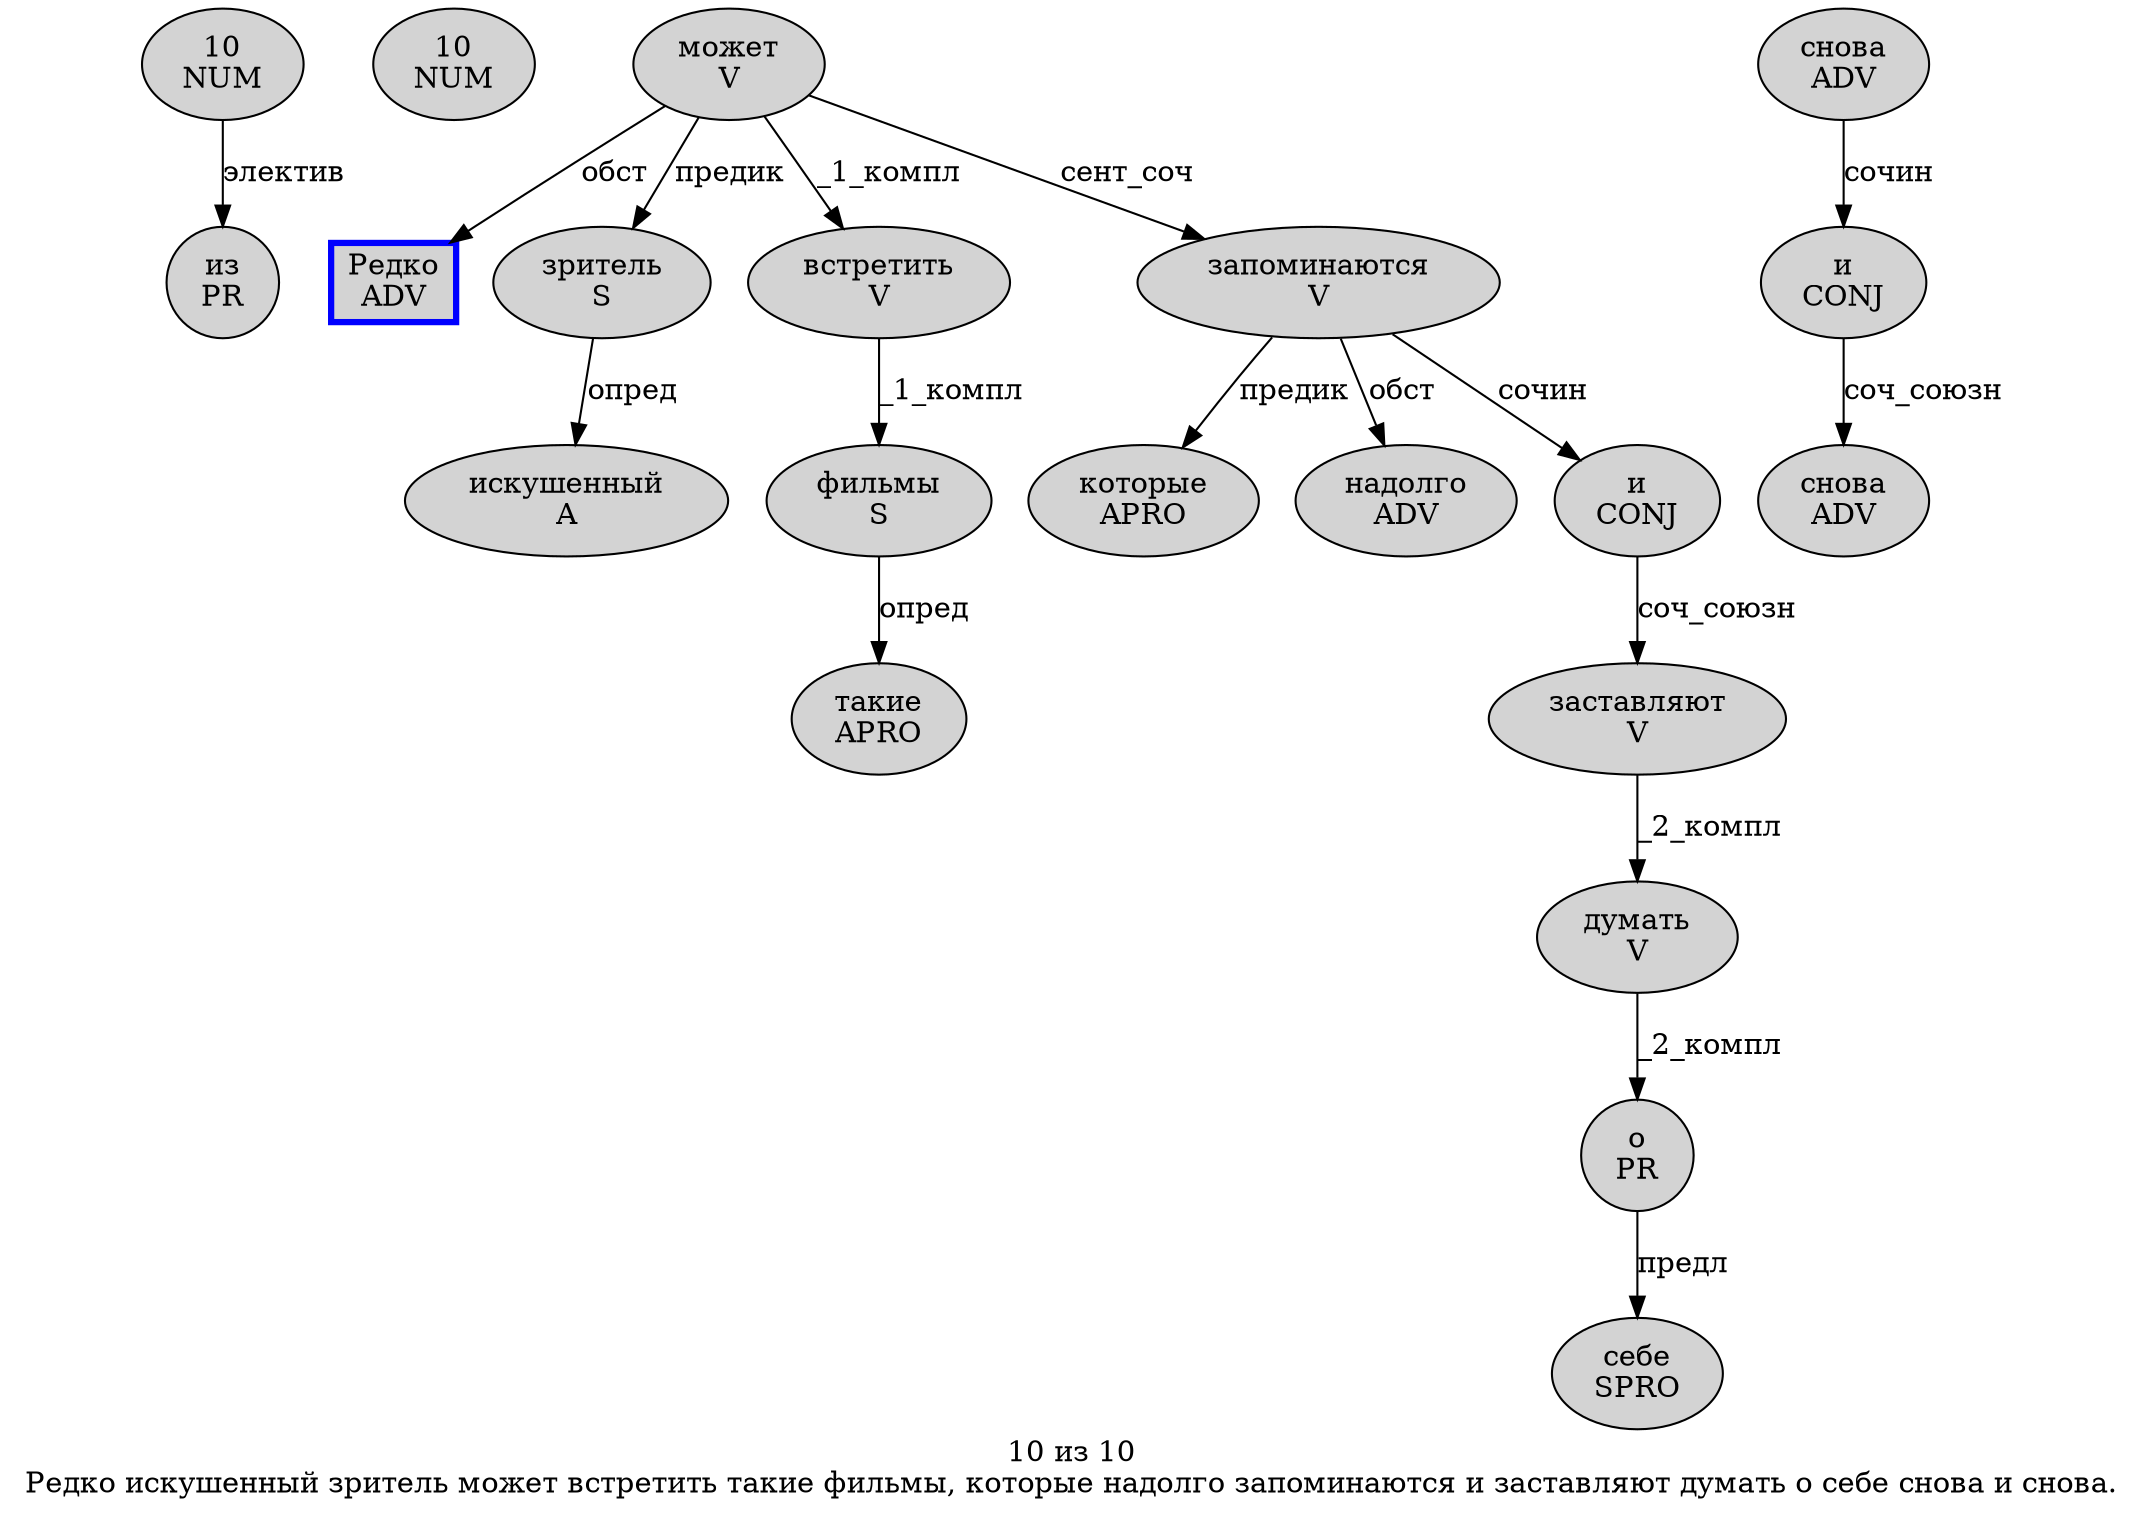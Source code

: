 digraph SENTENCE_570 {
	graph [label="10 из 10
Редко искушенный зритель может встретить такие фильмы, которые надолго запоминаются и заставляют думать о себе снова и снова."]
	node [style=filled]
		0 [label="10
NUM" color="" fillcolor=lightgray penwidth=1 shape=ellipse]
		1 [label="из
PR" color="" fillcolor=lightgray penwidth=1 shape=ellipse]
		2 [label="10
NUM" color="" fillcolor=lightgray penwidth=1 shape=ellipse]
		3 [label="Редко
ADV" color=blue fillcolor=lightgray penwidth=3 shape=box]
		4 [label="искушенный
A" color="" fillcolor=lightgray penwidth=1 shape=ellipse]
		5 [label="зритель
S" color="" fillcolor=lightgray penwidth=1 shape=ellipse]
		6 [label="может
V" color="" fillcolor=lightgray penwidth=1 shape=ellipse]
		7 [label="встретить
V" color="" fillcolor=lightgray penwidth=1 shape=ellipse]
		8 [label="такие
APRO" color="" fillcolor=lightgray penwidth=1 shape=ellipse]
		9 [label="фильмы
S" color="" fillcolor=lightgray penwidth=1 shape=ellipse]
		11 [label="которые
APRO" color="" fillcolor=lightgray penwidth=1 shape=ellipse]
		12 [label="надолго
ADV" color="" fillcolor=lightgray penwidth=1 shape=ellipse]
		13 [label="запоминаются
V" color="" fillcolor=lightgray penwidth=1 shape=ellipse]
		14 [label="и
CONJ" color="" fillcolor=lightgray penwidth=1 shape=ellipse]
		15 [label="заставляют
V" color="" fillcolor=lightgray penwidth=1 shape=ellipse]
		16 [label="думать
V" color="" fillcolor=lightgray penwidth=1 shape=ellipse]
		17 [label="о
PR" color="" fillcolor=lightgray penwidth=1 shape=ellipse]
		18 [label="себе
SPRO" color="" fillcolor=lightgray penwidth=1 shape=ellipse]
		19 [label="снова
ADV" color="" fillcolor=lightgray penwidth=1 shape=ellipse]
		20 [label="и
CONJ" color="" fillcolor=lightgray penwidth=1 shape=ellipse]
		21 [label="снова
ADV" color="" fillcolor=lightgray penwidth=1 shape=ellipse]
			6 -> 3 [label="обст"]
			6 -> 5 [label="предик"]
			6 -> 7 [label="_1_компл"]
			6 -> 13 [label="сент_соч"]
			0 -> 1 [label="электив"]
			5 -> 4 [label="опред"]
			7 -> 9 [label="_1_компл"]
			14 -> 15 [label="соч_союзн"]
			15 -> 16 [label="_2_компл"]
			16 -> 17 [label="_2_компл"]
			9 -> 8 [label="опред"]
			20 -> 21 [label="соч_союзн"]
			13 -> 11 [label="предик"]
			13 -> 12 [label="обст"]
			13 -> 14 [label="сочин"]
			17 -> 18 [label="предл"]
			19 -> 20 [label="сочин"]
}